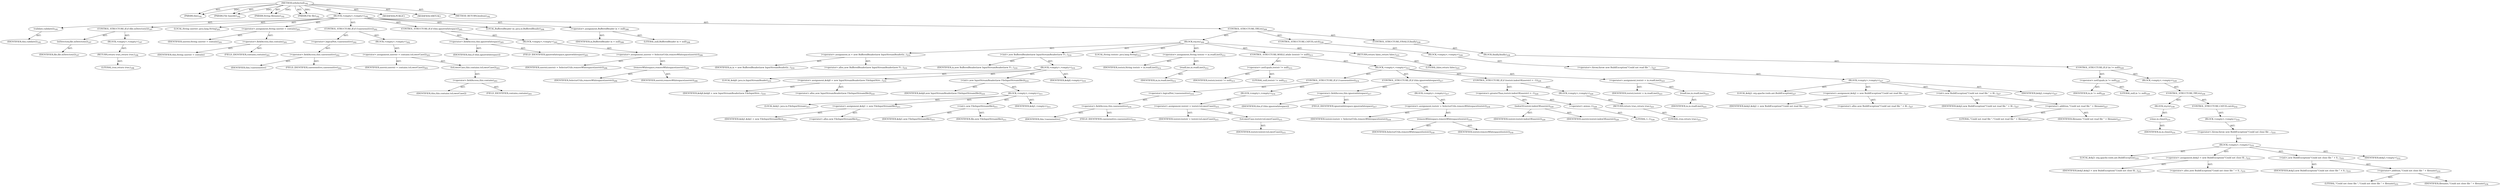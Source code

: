 digraph "isSelected" {  
"111669149703" [label = <(METHOD,isSelected)<SUB>192</SUB>> ]
"115964116997" [label = <(PARAM,this)<SUB>192</SUB>> ]
"115964117004" [label = <(PARAM,File basedir)<SUB>192</SUB>> ]
"115964117005" [label = <(PARAM,String filename)<SUB>192</SUB>> ]
"115964117006" [label = <(PARAM,File file)<SUB>192</SUB>> ]
"25769803796" [label = <(BLOCK,&lt;empty&gt;,&lt;empty&gt;)<SUB>192</SUB>> ]
"30064771130" [label = <(validate,validate())<SUB>195</SUB>> ]
"68719476744" [label = <(IDENTIFIER,this,validate())<SUB>195</SUB>> ]
"47244640269" [label = <(CONTROL_STRUCTURE,IF,if (file.isDirectory()))<SUB>197</SUB>> ]
"30064771131" [label = <(isDirectory,file.isDirectory())<SUB>197</SUB>> ]
"68719476788" [label = <(IDENTIFIER,file,file.isDirectory())<SUB>197</SUB>> ]
"25769803797" [label = <(BLOCK,&lt;empty&gt;,&lt;empty&gt;)<SUB>197</SUB>> ]
"146028888065" [label = <(RETURN,return true;,return true;)<SUB>198</SUB>> ]
"90194313232" [label = <(LITERAL,true,return true;)<SUB>198</SUB>> ]
"94489280515" [label = <(LOCAL,String userstr: java.lang.String)<SUB>201</SUB>> ]
"30064771132" [label = <(&lt;operator&gt;.assignment,String userstr = contains)<SUB>201</SUB>> ]
"68719476789" [label = <(IDENTIFIER,userstr,String userstr = contains)<SUB>201</SUB>> ]
"30064771133" [label = <(&lt;operator&gt;.fieldAccess,this.contains)<SUB>201</SUB>> ]
"68719476790" [label = <(IDENTIFIER,this,String userstr = contains)> ]
"55834574862" [label = <(FIELD_IDENTIFIER,contains,contains)<SUB>201</SUB>> ]
"47244640270" [label = <(CONTROL_STRUCTURE,IF,if (!casesensitive))<SUB>202</SUB>> ]
"30064771134" [label = <(&lt;operator&gt;.logicalNot,!casesensitive)<SUB>202</SUB>> ]
"30064771135" [label = <(&lt;operator&gt;.fieldAccess,this.casesensitive)<SUB>202</SUB>> ]
"68719476791" [label = <(IDENTIFIER,this,!casesensitive)> ]
"55834574863" [label = <(FIELD_IDENTIFIER,casesensitive,casesensitive)<SUB>202</SUB>> ]
"25769803798" [label = <(BLOCK,&lt;empty&gt;,&lt;empty&gt;)<SUB>202</SUB>> ]
"30064771136" [label = <(&lt;operator&gt;.assignment,userstr = contains.toLowerCase())<SUB>203</SUB>> ]
"68719476792" [label = <(IDENTIFIER,userstr,userstr = contains.toLowerCase())<SUB>203</SUB>> ]
"30064771137" [label = <(toLowerCase,this.contains.toLowerCase())<SUB>203</SUB>> ]
"30064771138" [label = <(&lt;operator&gt;.fieldAccess,this.contains)<SUB>203</SUB>> ]
"68719476793" [label = <(IDENTIFIER,this,this.contains.toLowerCase())> ]
"55834574864" [label = <(FIELD_IDENTIFIER,contains,contains)<SUB>203</SUB>> ]
"47244640271" [label = <(CONTROL_STRUCTURE,IF,if (this.ignorewhitespace))<SUB>205</SUB>> ]
"30064771139" [label = <(&lt;operator&gt;.fieldAccess,this.ignorewhitespace)<SUB>205</SUB>> ]
"68719476794" [label = <(IDENTIFIER,this,if (this.ignorewhitespace))> ]
"55834574865" [label = <(FIELD_IDENTIFIER,ignorewhitespace,ignorewhitespace)<SUB>205</SUB>> ]
"25769803799" [label = <(BLOCK,&lt;empty&gt;,&lt;empty&gt;)<SUB>205</SUB>> ]
"30064771140" [label = <(&lt;operator&gt;.assignment,userstr = SelectorUtils.removeWhitespace(userstr))<SUB>206</SUB>> ]
"68719476795" [label = <(IDENTIFIER,userstr,userstr = SelectorUtils.removeWhitespace(userstr))<SUB>206</SUB>> ]
"30064771141" [label = <(removeWhitespace,removeWhitespace(userstr))<SUB>206</SUB>> ]
"68719476796" [label = <(IDENTIFIER,SelectorUtils,removeWhitespace(userstr))<SUB>206</SUB>> ]
"68719476797" [label = <(IDENTIFIER,userstr,removeWhitespace(userstr))<SUB>206</SUB>> ]
"94489280516" [label = <(LOCAL,BufferedReader in: java.io.BufferedReader)<SUB>208</SUB>> ]
"30064771142" [label = <(&lt;operator&gt;.assignment,BufferedReader in = null)<SUB>208</SUB>> ]
"68719476798" [label = <(IDENTIFIER,in,BufferedReader in = null)<SUB>208</SUB>> ]
"90194313233" [label = <(LITERAL,null,BufferedReader in = null)<SUB>208</SUB>> ]
"47244640272" [label = <(CONTROL_STRUCTURE,TRY,try)<SUB>209</SUB>> ]
"25769803800" [label = <(BLOCK,try,try)<SUB>209</SUB>> ]
"30064771143" [label = <(&lt;operator&gt;.assignment,in = new BufferedReader(new InputStreamReader(n...)<SUB>210</SUB>> ]
"68719476799" [label = <(IDENTIFIER,in,in = new BufferedReader(new InputStreamReader(n...)<SUB>210</SUB>> ]
"30064771144" [label = <(&lt;operator&gt;.alloc,new BufferedReader(new InputStreamReader(new Fi...)<SUB>210</SUB>> ]
"30064771145" [label = <(&lt;init&gt;,new BufferedReader(new InputStreamReader(new Fi...)<SUB>210</SUB>> ]
"68719476800" [label = <(IDENTIFIER,in,new BufferedReader(new InputStreamReader(new Fi...)<SUB>210</SUB>> ]
"25769803801" [label = <(BLOCK,&lt;empty&gt;,&lt;empty&gt;)<SUB>210</SUB>> ]
"94489280517" [label = <(LOCAL,$obj0: java.io.InputStreamReader)<SUB>210</SUB>> ]
"30064771146" [label = <(&lt;operator&gt;.assignment,$obj0 = new InputStreamReader(new FileInputStre...)<SUB>210</SUB>> ]
"68719476801" [label = <(IDENTIFIER,$obj0,$obj0 = new InputStreamReader(new FileInputStre...)<SUB>210</SUB>> ]
"30064771147" [label = <(&lt;operator&gt;.alloc,new InputStreamReader(new FileInputStream(file)))<SUB>210</SUB>> ]
"30064771148" [label = <(&lt;init&gt;,new InputStreamReader(new FileInputStream(file)))<SUB>210</SUB>> ]
"68719476802" [label = <(IDENTIFIER,$obj0,new InputStreamReader(new FileInputStream(file)))<SUB>210</SUB>> ]
"25769803802" [label = <(BLOCK,&lt;empty&gt;,&lt;empty&gt;)<SUB>211</SUB>> ]
"94489280518" [label = <(LOCAL,$obj1: java.io.FileInputStream)<SUB>211</SUB>> ]
"30064771149" [label = <(&lt;operator&gt;.assignment,$obj1 = new FileInputStream(file))<SUB>211</SUB>> ]
"68719476803" [label = <(IDENTIFIER,$obj1,$obj1 = new FileInputStream(file))<SUB>211</SUB>> ]
"30064771150" [label = <(&lt;operator&gt;.alloc,new FileInputStream(file))<SUB>211</SUB>> ]
"30064771151" [label = <(&lt;init&gt;,new FileInputStream(file))<SUB>211</SUB>> ]
"68719476804" [label = <(IDENTIFIER,$obj1,new FileInputStream(file))<SUB>211</SUB>> ]
"68719476805" [label = <(IDENTIFIER,file,new FileInputStream(file))<SUB>211</SUB>> ]
"68719476806" [label = <(IDENTIFIER,$obj1,&lt;empty&gt;)<SUB>211</SUB>> ]
"68719476807" [label = <(IDENTIFIER,$obj0,&lt;empty&gt;)<SUB>210</SUB>> ]
"94489280519" [label = <(LOCAL,String teststr: java.lang.String)<SUB>212</SUB>> ]
"30064771152" [label = <(&lt;operator&gt;.assignment,String teststr = in.readLine())<SUB>212</SUB>> ]
"68719476808" [label = <(IDENTIFIER,teststr,String teststr = in.readLine())<SUB>212</SUB>> ]
"30064771153" [label = <(readLine,in.readLine())<SUB>212</SUB>> ]
"68719476809" [label = <(IDENTIFIER,in,in.readLine())<SUB>212</SUB>> ]
"47244640273" [label = <(CONTROL_STRUCTURE,WHILE,while (teststr != null))<SUB>213</SUB>> ]
"30064771154" [label = <(&lt;operator&gt;.notEquals,teststr != null)<SUB>213</SUB>> ]
"68719476810" [label = <(IDENTIFIER,teststr,teststr != null)<SUB>213</SUB>> ]
"90194313234" [label = <(LITERAL,null,teststr != null)<SUB>213</SUB>> ]
"25769803803" [label = <(BLOCK,&lt;empty&gt;,&lt;empty&gt;)<SUB>213</SUB>> ]
"47244640274" [label = <(CONTROL_STRUCTURE,IF,if (!casesensitive))<SUB>214</SUB>> ]
"30064771155" [label = <(&lt;operator&gt;.logicalNot,!casesensitive)<SUB>214</SUB>> ]
"30064771156" [label = <(&lt;operator&gt;.fieldAccess,this.casesensitive)<SUB>214</SUB>> ]
"68719476811" [label = <(IDENTIFIER,this,!casesensitive)> ]
"55834574866" [label = <(FIELD_IDENTIFIER,casesensitive,casesensitive)<SUB>214</SUB>> ]
"25769803804" [label = <(BLOCK,&lt;empty&gt;,&lt;empty&gt;)<SUB>214</SUB>> ]
"30064771157" [label = <(&lt;operator&gt;.assignment,teststr = teststr.toLowerCase())<SUB>215</SUB>> ]
"68719476812" [label = <(IDENTIFIER,teststr,teststr = teststr.toLowerCase())<SUB>215</SUB>> ]
"30064771158" [label = <(toLowerCase,teststr.toLowerCase())<SUB>215</SUB>> ]
"68719476813" [label = <(IDENTIFIER,teststr,teststr.toLowerCase())<SUB>215</SUB>> ]
"47244640275" [label = <(CONTROL_STRUCTURE,IF,if (this.ignorewhitespace))<SUB>217</SUB>> ]
"30064771159" [label = <(&lt;operator&gt;.fieldAccess,this.ignorewhitespace)<SUB>217</SUB>> ]
"68719476814" [label = <(IDENTIFIER,this,if (this.ignorewhitespace))> ]
"55834574867" [label = <(FIELD_IDENTIFIER,ignorewhitespace,ignorewhitespace)<SUB>217</SUB>> ]
"25769803805" [label = <(BLOCK,&lt;empty&gt;,&lt;empty&gt;)<SUB>217</SUB>> ]
"30064771160" [label = <(&lt;operator&gt;.assignment,teststr = SelectorUtils.removeWhitespace(teststr))<SUB>218</SUB>> ]
"68719476815" [label = <(IDENTIFIER,teststr,teststr = SelectorUtils.removeWhitespace(teststr))<SUB>218</SUB>> ]
"30064771161" [label = <(removeWhitespace,removeWhitespace(teststr))<SUB>218</SUB>> ]
"68719476816" [label = <(IDENTIFIER,SelectorUtils,removeWhitespace(teststr))<SUB>218</SUB>> ]
"68719476817" [label = <(IDENTIFIER,teststr,removeWhitespace(teststr))<SUB>218</SUB>> ]
"47244640276" [label = <(CONTROL_STRUCTURE,IF,if (teststr.indexOf(userstr) &gt; -1))<SUB>220</SUB>> ]
"30064771162" [label = <(&lt;operator&gt;.greaterThan,teststr.indexOf(userstr) &gt; -1)<SUB>220</SUB>> ]
"30064771163" [label = <(indexOf,teststr.indexOf(userstr))<SUB>220</SUB>> ]
"68719476818" [label = <(IDENTIFIER,teststr,teststr.indexOf(userstr))<SUB>220</SUB>> ]
"68719476819" [label = <(IDENTIFIER,userstr,teststr.indexOf(userstr))<SUB>220</SUB>> ]
"30064771164" [label = <(&lt;operator&gt;.minus,-1)<SUB>220</SUB>> ]
"90194313235" [label = <(LITERAL,1,-1)<SUB>220</SUB>> ]
"25769803806" [label = <(BLOCK,&lt;empty&gt;,&lt;empty&gt;)<SUB>220</SUB>> ]
"146028888066" [label = <(RETURN,return true;,return true;)<SUB>221</SUB>> ]
"90194313236" [label = <(LITERAL,true,return true;)<SUB>221</SUB>> ]
"30064771165" [label = <(&lt;operator&gt;.assignment,teststr = in.readLine())<SUB>223</SUB>> ]
"68719476820" [label = <(IDENTIFIER,teststr,teststr = in.readLine())<SUB>223</SUB>> ]
"30064771166" [label = <(readLine,in.readLine())<SUB>223</SUB>> ]
"68719476821" [label = <(IDENTIFIER,in,in.readLine())<SUB>223</SUB>> ]
"146028888067" [label = <(RETURN,return false;,return false;)<SUB>225</SUB>> ]
"90194313237" [label = <(LITERAL,false,return false;)<SUB>225</SUB>> ]
"47244640277" [label = <(CONTROL_STRUCTURE,CATCH,catch)<SUB>226</SUB>> ]
"25769803807" [label = <(BLOCK,&lt;empty&gt;,&lt;empty&gt;)<SUB>226</SUB>> ]
"30064771167" [label = <(&lt;operator&gt;.throw,throw new BuildException(&quot;Could not read file &quot;...)<SUB>227</SUB>> ]
"25769803808" [label = <(BLOCK,&lt;empty&gt;,&lt;empty&gt;)<SUB>227</SUB>> ]
"94489280520" [label = <(LOCAL,$obj2: org.apache.tools.ant.BuildException)<SUB>227</SUB>> ]
"30064771168" [label = <(&lt;operator&gt;.assignment,$obj2 = new BuildException(&quot;Could not read file...)<SUB>227</SUB>> ]
"68719476822" [label = <(IDENTIFIER,$obj2,$obj2 = new BuildException(&quot;Could not read file...)<SUB>227</SUB>> ]
"30064771169" [label = <(&lt;operator&gt;.alloc,new BuildException(&quot;Could not read file &quot; + fil...)<SUB>227</SUB>> ]
"30064771170" [label = <(&lt;init&gt;,new BuildException(&quot;Could not read file &quot; + fil...)<SUB>227</SUB>> ]
"68719476823" [label = <(IDENTIFIER,$obj2,new BuildException(&quot;Could not read file &quot; + fil...)<SUB>227</SUB>> ]
"30064771171" [label = <(&lt;operator&gt;.addition,&quot;Could not read file &quot; + filename)<SUB>227</SUB>> ]
"90194313238" [label = <(LITERAL,&quot;Could not read file &quot;,&quot;Could not read file &quot; + filename)<SUB>227</SUB>> ]
"68719476824" [label = <(IDENTIFIER,filename,&quot;Could not read file &quot; + filename)<SUB>227</SUB>> ]
"68719476825" [label = <(IDENTIFIER,$obj2,&lt;empty&gt;)<SUB>227</SUB>> ]
"47244640278" [label = <(CONTROL_STRUCTURE,FINALLY,finally)<SUB>228</SUB>> ]
"25769803809" [label = <(BLOCK,finally,finally)<SUB>228</SUB>> ]
"47244640279" [label = <(CONTROL_STRUCTURE,IF,if (in != null))<SUB>229</SUB>> ]
"30064771172" [label = <(&lt;operator&gt;.notEquals,in != null)<SUB>229</SUB>> ]
"68719476826" [label = <(IDENTIFIER,in,in != null)<SUB>229</SUB>> ]
"90194313239" [label = <(LITERAL,null,in != null)<SUB>229</SUB>> ]
"25769803810" [label = <(BLOCK,&lt;empty&gt;,&lt;empty&gt;)<SUB>229</SUB>> ]
"47244640280" [label = <(CONTROL_STRUCTURE,TRY,try)<SUB>230</SUB>> ]
"25769803811" [label = <(BLOCK,try,try)<SUB>230</SUB>> ]
"30064771173" [label = <(close,in.close())<SUB>231</SUB>> ]
"68719476827" [label = <(IDENTIFIER,in,in.close())<SUB>231</SUB>> ]
"47244640281" [label = <(CONTROL_STRUCTURE,CATCH,catch)<SUB>232</SUB>> ]
"25769803812" [label = <(BLOCK,&lt;empty&gt;,&lt;empty&gt;)<SUB>232</SUB>> ]
"30064771174" [label = <(&lt;operator&gt;.throw,throw new BuildException(&quot;Could not close file ...)<SUB>233</SUB>> ]
"25769803813" [label = <(BLOCK,&lt;empty&gt;,&lt;empty&gt;)<SUB>233</SUB>> ]
"94489280521" [label = <(LOCAL,$obj3: org.apache.tools.ant.BuildException)<SUB>233</SUB>> ]
"30064771175" [label = <(&lt;operator&gt;.assignment,$obj3 = new BuildException(&quot;Could not close fil...)<SUB>233</SUB>> ]
"68719476828" [label = <(IDENTIFIER,$obj3,$obj3 = new BuildException(&quot;Could not close fil...)<SUB>233</SUB>> ]
"30064771176" [label = <(&lt;operator&gt;.alloc,new BuildException(&quot;Could not close file &quot; + fi...)<SUB>233</SUB>> ]
"30064771177" [label = <(&lt;init&gt;,new BuildException(&quot;Could not close file &quot; + fi...)<SUB>233</SUB>> ]
"68719476829" [label = <(IDENTIFIER,$obj3,new BuildException(&quot;Could not close file &quot; + fi...)<SUB>233</SUB>> ]
"30064771178" [label = <(&lt;operator&gt;.addition,&quot;Could not close file &quot; + filename)<SUB>233</SUB>> ]
"90194313240" [label = <(LITERAL,&quot;Could not close file &quot;,&quot;Could not close file &quot; + filename)<SUB>233</SUB>> ]
"68719476830" [label = <(IDENTIFIER,filename,&quot;Could not close file &quot; + filename)<SUB>234</SUB>> ]
"68719476831" [label = <(IDENTIFIER,$obj3,&lt;empty&gt;)<SUB>233</SUB>> ]
"133143986201" [label = <(MODIFIER,PUBLIC)> ]
"133143986202" [label = <(MODIFIER,VIRTUAL)> ]
"128849018887" [label = <(METHOD_RETURN,boolean)<SUB>192</SUB>> ]
  "111669149703" -> "115964116997"  [ label = "AST: "] 
  "111669149703" -> "115964117004"  [ label = "AST: "] 
  "111669149703" -> "115964117005"  [ label = "AST: "] 
  "111669149703" -> "115964117006"  [ label = "AST: "] 
  "111669149703" -> "25769803796"  [ label = "AST: "] 
  "111669149703" -> "133143986201"  [ label = "AST: "] 
  "111669149703" -> "133143986202"  [ label = "AST: "] 
  "111669149703" -> "128849018887"  [ label = "AST: "] 
  "25769803796" -> "30064771130"  [ label = "AST: "] 
  "25769803796" -> "47244640269"  [ label = "AST: "] 
  "25769803796" -> "94489280515"  [ label = "AST: "] 
  "25769803796" -> "30064771132"  [ label = "AST: "] 
  "25769803796" -> "47244640270"  [ label = "AST: "] 
  "25769803796" -> "47244640271"  [ label = "AST: "] 
  "25769803796" -> "94489280516"  [ label = "AST: "] 
  "25769803796" -> "30064771142"  [ label = "AST: "] 
  "25769803796" -> "47244640272"  [ label = "AST: "] 
  "30064771130" -> "68719476744"  [ label = "AST: "] 
  "47244640269" -> "30064771131"  [ label = "AST: "] 
  "47244640269" -> "25769803797"  [ label = "AST: "] 
  "30064771131" -> "68719476788"  [ label = "AST: "] 
  "25769803797" -> "146028888065"  [ label = "AST: "] 
  "146028888065" -> "90194313232"  [ label = "AST: "] 
  "30064771132" -> "68719476789"  [ label = "AST: "] 
  "30064771132" -> "30064771133"  [ label = "AST: "] 
  "30064771133" -> "68719476790"  [ label = "AST: "] 
  "30064771133" -> "55834574862"  [ label = "AST: "] 
  "47244640270" -> "30064771134"  [ label = "AST: "] 
  "47244640270" -> "25769803798"  [ label = "AST: "] 
  "30064771134" -> "30064771135"  [ label = "AST: "] 
  "30064771135" -> "68719476791"  [ label = "AST: "] 
  "30064771135" -> "55834574863"  [ label = "AST: "] 
  "25769803798" -> "30064771136"  [ label = "AST: "] 
  "30064771136" -> "68719476792"  [ label = "AST: "] 
  "30064771136" -> "30064771137"  [ label = "AST: "] 
  "30064771137" -> "30064771138"  [ label = "AST: "] 
  "30064771138" -> "68719476793"  [ label = "AST: "] 
  "30064771138" -> "55834574864"  [ label = "AST: "] 
  "47244640271" -> "30064771139"  [ label = "AST: "] 
  "47244640271" -> "25769803799"  [ label = "AST: "] 
  "30064771139" -> "68719476794"  [ label = "AST: "] 
  "30064771139" -> "55834574865"  [ label = "AST: "] 
  "25769803799" -> "30064771140"  [ label = "AST: "] 
  "30064771140" -> "68719476795"  [ label = "AST: "] 
  "30064771140" -> "30064771141"  [ label = "AST: "] 
  "30064771141" -> "68719476796"  [ label = "AST: "] 
  "30064771141" -> "68719476797"  [ label = "AST: "] 
  "30064771142" -> "68719476798"  [ label = "AST: "] 
  "30064771142" -> "90194313233"  [ label = "AST: "] 
  "47244640272" -> "25769803800"  [ label = "AST: "] 
  "47244640272" -> "47244640277"  [ label = "AST: "] 
  "47244640272" -> "47244640278"  [ label = "AST: "] 
  "25769803800" -> "30064771143"  [ label = "AST: "] 
  "25769803800" -> "30064771145"  [ label = "AST: "] 
  "25769803800" -> "94489280519"  [ label = "AST: "] 
  "25769803800" -> "30064771152"  [ label = "AST: "] 
  "25769803800" -> "47244640273"  [ label = "AST: "] 
  "25769803800" -> "146028888067"  [ label = "AST: "] 
  "30064771143" -> "68719476799"  [ label = "AST: "] 
  "30064771143" -> "30064771144"  [ label = "AST: "] 
  "30064771145" -> "68719476800"  [ label = "AST: "] 
  "30064771145" -> "25769803801"  [ label = "AST: "] 
  "25769803801" -> "94489280517"  [ label = "AST: "] 
  "25769803801" -> "30064771146"  [ label = "AST: "] 
  "25769803801" -> "30064771148"  [ label = "AST: "] 
  "25769803801" -> "68719476807"  [ label = "AST: "] 
  "30064771146" -> "68719476801"  [ label = "AST: "] 
  "30064771146" -> "30064771147"  [ label = "AST: "] 
  "30064771148" -> "68719476802"  [ label = "AST: "] 
  "30064771148" -> "25769803802"  [ label = "AST: "] 
  "25769803802" -> "94489280518"  [ label = "AST: "] 
  "25769803802" -> "30064771149"  [ label = "AST: "] 
  "25769803802" -> "30064771151"  [ label = "AST: "] 
  "25769803802" -> "68719476806"  [ label = "AST: "] 
  "30064771149" -> "68719476803"  [ label = "AST: "] 
  "30064771149" -> "30064771150"  [ label = "AST: "] 
  "30064771151" -> "68719476804"  [ label = "AST: "] 
  "30064771151" -> "68719476805"  [ label = "AST: "] 
  "30064771152" -> "68719476808"  [ label = "AST: "] 
  "30064771152" -> "30064771153"  [ label = "AST: "] 
  "30064771153" -> "68719476809"  [ label = "AST: "] 
  "47244640273" -> "30064771154"  [ label = "AST: "] 
  "47244640273" -> "25769803803"  [ label = "AST: "] 
  "30064771154" -> "68719476810"  [ label = "AST: "] 
  "30064771154" -> "90194313234"  [ label = "AST: "] 
  "25769803803" -> "47244640274"  [ label = "AST: "] 
  "25769803803" -> "47244640275"  [ label = "AST: "] 
  "25769803803" -> "47244640276"  [ label = "AST: "] 
  "25769803803" -> "30064771165"  [ label = "AST: "] 
  "47244640274" -> "30064771155"  [ label = "AST: "] 
  "47244640274" -> "25769803804"  [ label = "AST: "] 
  "30064771155" -> "30064771156"  [ label = "AST: "] 
  "30064771156" -> "68719476811"  [ label = "AST: "] 
  "30064771156" -> "55834574866"  [ label = "AST: "] 
  "25769803804" -> "30064771157"  [ label = "AST: "] 
  "30064771157" -> "68719476812"  [ label = "AST: "] 
  "30064771157" -> "30064771158"  [ label = "AST: "] 
  "30064771158" -> "68719476813"  [ label = "AST: "] 
  "47244640275" -> "30064771159"  [ label = "AST: "] 
  "47244640275" -> "25769803805"  [ label = "AST: "] 
  "30064771159" -> "68719476814"  [ label = "AST: "] 
  "30064771159" -> "55834574867"  [ label = "AST: "] 
  "25769803805" -> "30064771160"  [ label = "AST: "] 
  "30064771160" -> "68719476815"  [ label = "AST: "] 
  "30064771160" -> "30064771161"  [ label = "AST: "] 
  "30064771161" -> "68719476816"  [ label = "AST: "] 
  "30064771161" -> "68719476817"  [ label = "AST: "] 
  "47244640276" -> "30064771162"  [ label = "AST: "] 
  "47244640276" -> "25769803806"  [ label = "AST: "] 
  "30064771162" -> "30064771163"  [ label = "AST: "] 
  "30064771162" -> "30064771164"  [ label = "AST: "] 
  "30064771163" -> "68719476818"  [ label = "AST: "] 
  "30064771163" -> "68719476819"  [ label = "AST: "] 
  "30064771164" -> "90194313235"  [ label = "AST: "] 
  "25769803806" -> "146028888066"  [ label = "AST: "] 
  "146028888066" -> "90194313236"  [ label = "AST: "] 
  "30064771165" -> "68719476820"  [ label = "AST: "] 
  "30064771165" -> "30064771166"  [ label = "AST: "] 
  "30064771166" -> "68719476821"  [ label = "AST: "] 
  "146028888067" -> "90194313237"  [ label = "AST: "] 
  "47244640277" -> "25769803807"  [ label = "AST: "] 
  "25769803807" -> "30064771167"  [ label = "AST: "] 
  "30064771167" -> "25769803808"  [ label = "AST: "] 
  "25769803808" -> "94489280520"  [ label = "AST: "] 
  "25769803808" -> "30064771168"  [ label = "AST: "] 
  "25769803808" -> "30064771170"  [ label = "AST: "] 
  "25769803808" -> "68719476825"  [ label = "AST: "] 
  "30064771168" -> "68719476822"  [ label = "AST: "] 
  "30064771168" -> "30064771169"  [ label = "AST: "] 
  "30064771170" -> "68719476823"  [ label = "AST: "] 
  "30064771170" -> "30064771171"  [ label = "AST: "] 
  "30064771171" -> "90194313238"  [ label = "AST: "] 
  "30064771171" -> "68719476824"  [ label = "AST: "] 
  "47244640278" -> "25769803809"  [ label = "AST: "] 
  "25769803809" -> "47244640279"  [ label = "AST: "] 
  "47244640279" -> "30064771172"  [ label = "AST: "] 
  "47244640279" -> "25769803810"  [ label = "AST: "] 
  "30064771172" -> "68719476826"  [ label = "AST: "] 
  "30064771172" -> "90194313239"  [ label = "AST: "] 
  "25769803810" -> "47244640280"  [ label = "AST: "] 
  "47244640280" -> "25769803811"  [ label = "AST: "] 
  "47244640280" -> "47244640281"  [ label = "AST: "] 
  "25769803811" -> "30064771173"  [ label = "AST: "] 
  "30064771173" -> "68719476827"  [ label = "AST: "] 
  "47244640281" -> "25769803812"  [ label = "AST: "] 
  "25769803812" -> "30064771174"  [ label = "AST: "] 
  "30064771174" -> "25769803813"  [ label = "AST: "] 
  "25769803813" -> "94489280521"  [ label = "AST: "] 
  "25769803813" -> "30064771175"  [ label = "AST: "] 
  "25769803813" -> "30064771177"  [ label = "AST: "] 
  "25769803813" -> "68719476831"  [ label = "AST: "] 
  "30064771175" -> "68719476828"  [ label = "AST: "] 
  "30064771175" -> "30064771176"  [ label = "AST: "] 
  "30064771177" -> "68719476829"  [ label = "AST: "] 
  "30064771177" -> "30064771178"  [ label = "AST: "] 
  "30064771178" -> "90194313240"  [ label = "AST: "] 
  "30064771178" -> "68719476830"  [ label = "AST: "] 
  "111669149703" -> "115964116997"  [ label = "DDG: "] 
  "111669149703" -> "115964117004"  [ label = "DDG: "] 
  "111669149703" -> "115964117005"  [ label = "DDG: "] 
  "111669149703" -> "115964117006"  [ label = "DDG: "] 
}
